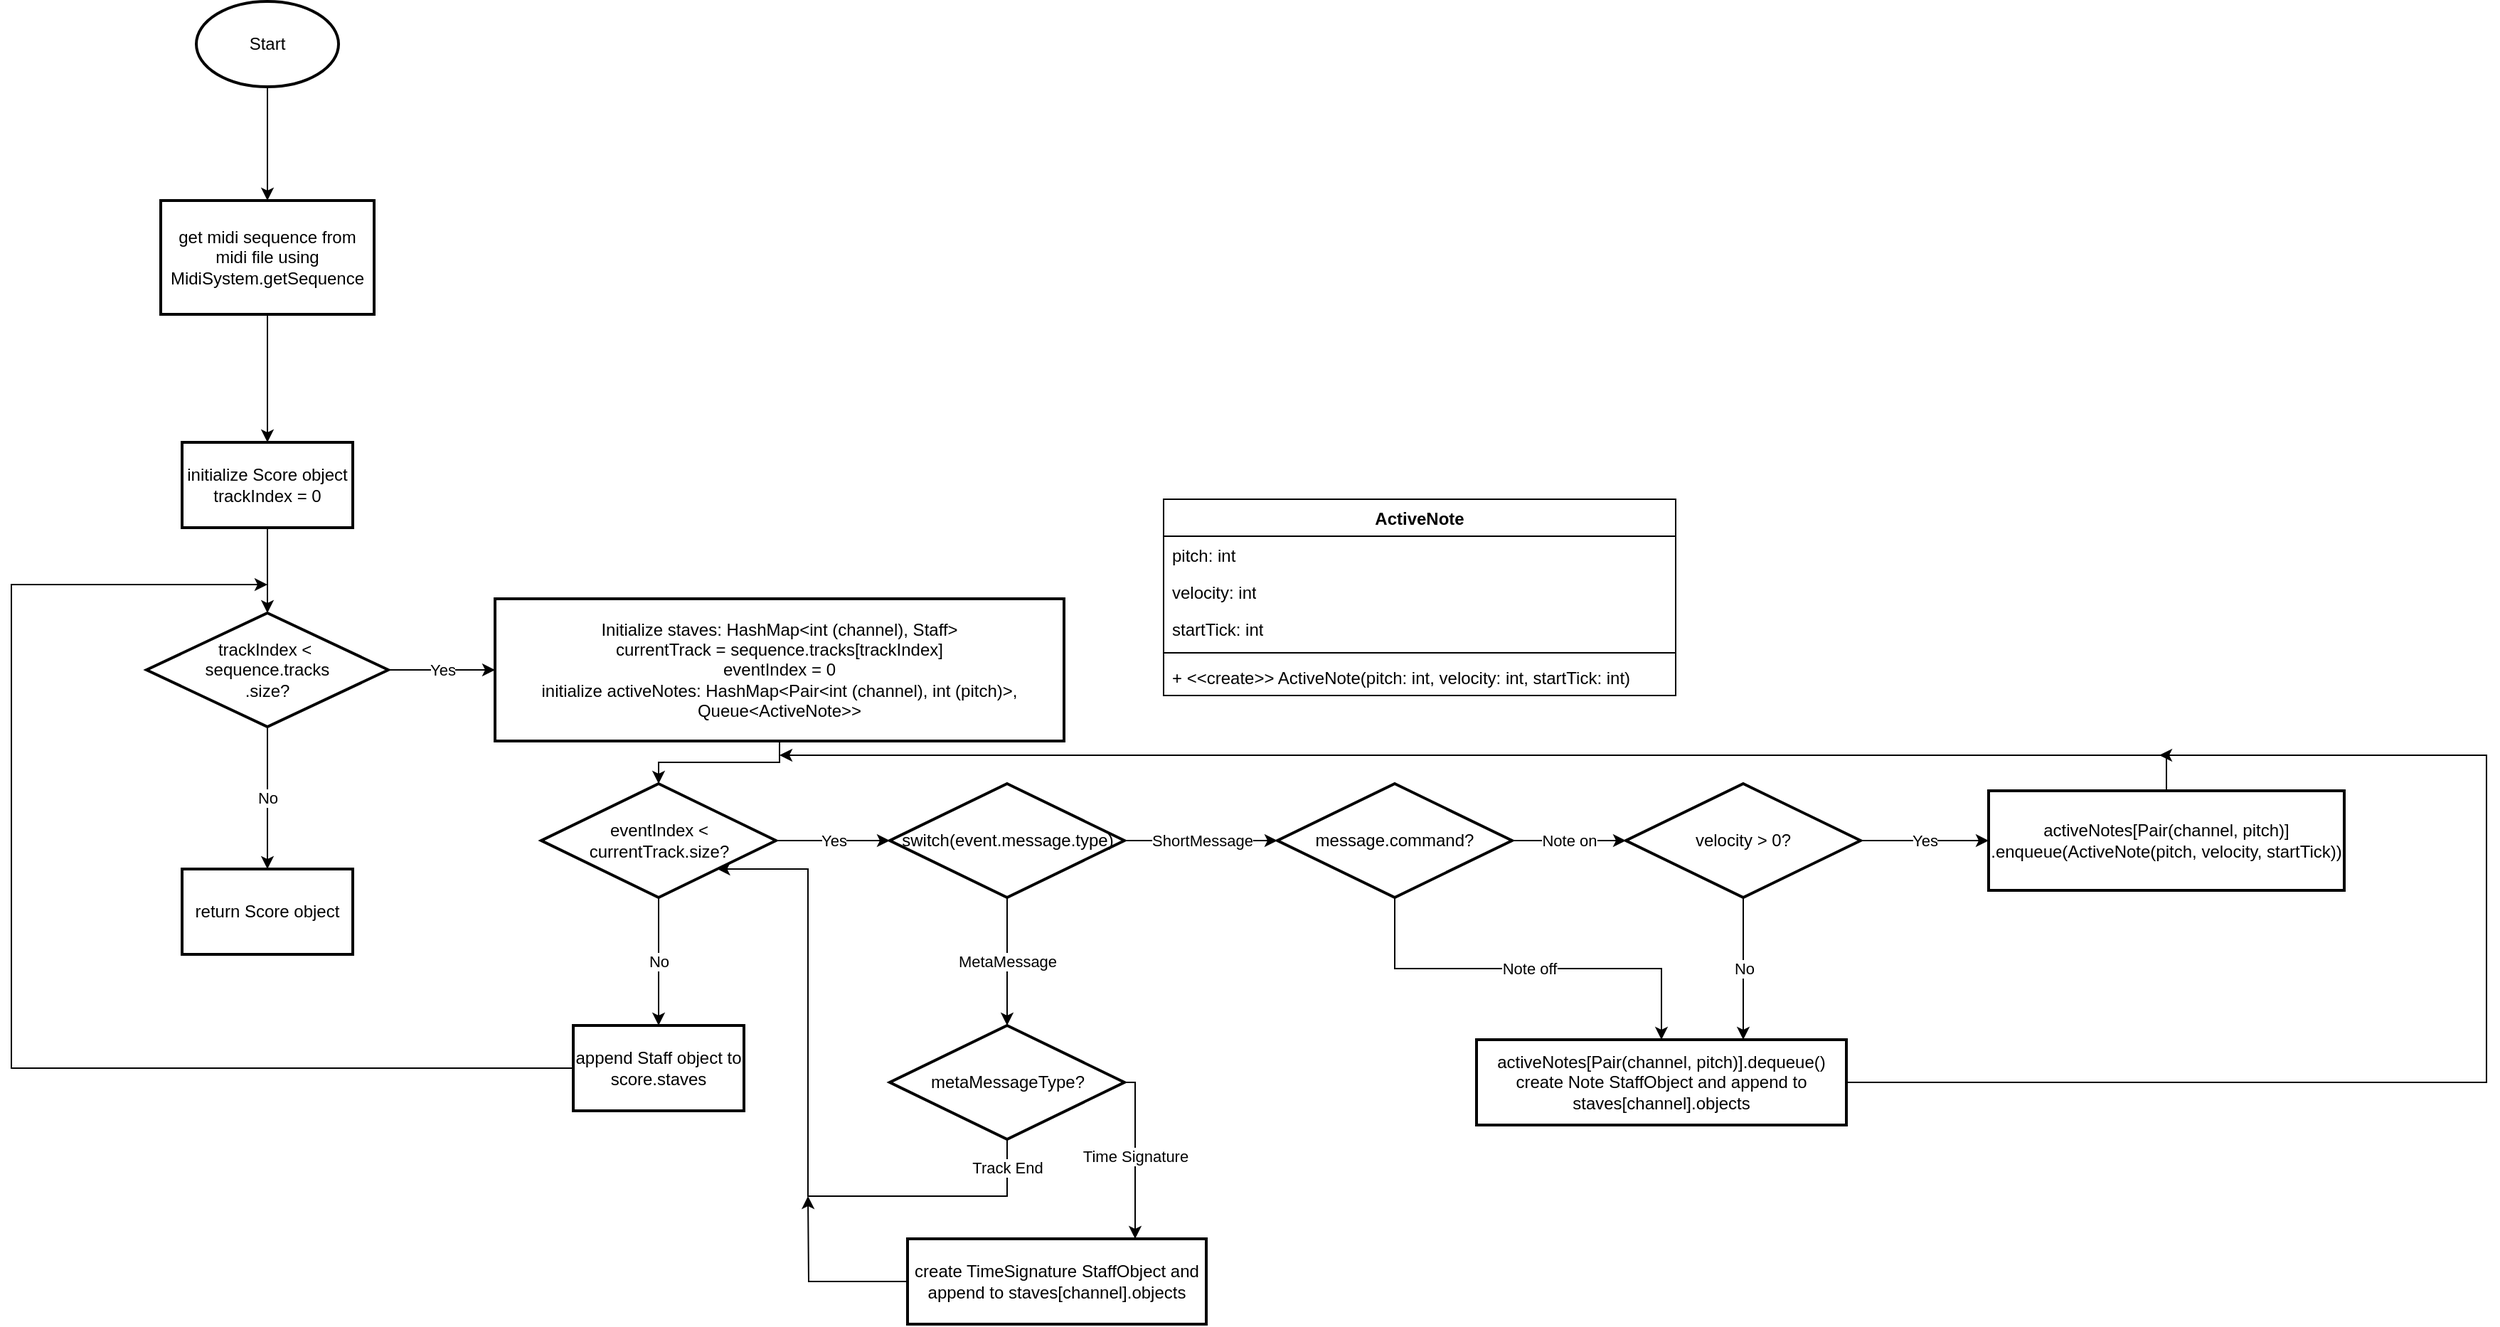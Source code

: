 <mxfile version="28.2.1">
  <diagram name="Page-1" id="5Wd0EeElhCvHtOv3X3lm">
    <mxGraphModel dx="1306" dy="905" grid="1" gridSize="10" guides="1" tooltips="1" connect="1" arrows="1" fold="1" page="0" pageScale="1" pageWidth="850" pageHeight="1100" math="0" shadow="0">
      <root>
        <mxCell id="0" />
        <mxCell id="1" parent="0" />
        <mxCell id="IaMV2PV-vSsLoISrMVWB-3" value="" style="edgeStyle=orthogonalEdgeStyle;rounded=0;orthogonalLoop=1;jettySize=auto;html=1;" parent="1" source="IaMV2PV-vSsLoISrMVWB-1" target="IaMV2PV-vSsLoISrMVWB-2" edge="1">
          <mxGeometry relative="1" as="geometry" />
        </mxCell>
        <mxCell id="IaMV2PV-vSsLoISrMVWB-1" value="Start" style="strokeWidth=2;html=1;shape=mxgraph.flowchart.start_1;whiteSpace=wrap;" parent="1" vertex="1">
          <mxGeometry x="390" y="90" width="100" height="60" as="geometry" />
        </mxCell>
        <mxCell id="IaMV2PV-vSsLoISrMVWB-7" value="" style="edgeStyle=orthogonalEdgeStyle;rounded=0;orthogonalLoop=1;jettySize=auto;html=1;" parent="1" source="IaMV2PV-vSsLoISrMVWB-2" target="IaMV2PV-vSsLoISrMVWB-6" edge="1">
          <mxGeometry relative="1" as="geometry" />
        </mxCell>
        <mxCell id="IaMV2PV-vSsLoISrMVWB-2" value="get midi sequence from midi file using MidiSystem.getSequence" style="whiteSpace=wrap;html=1;strokeWidth=2;" parent="1" vertex="1">
          <mxGeometry x="365" y="230" width="150" height="80" as="geometry" />
        </mxCell>
        <mxCell id="IaMV2PV-vSsLoISrMVWB-9" value="" style="edgeStyle=orthogonalEdgeStyle;rounded=0;orthogonalLoop=1;jettySize=auto;html=1;" parent="1" source="IaMV2PV-vSsLoISrMVWB-6" target="IaMV2PV-vSsLoISrMVWB-8" edge="1">
          <mxGeometry relative="1" as="geometry" />
        </mxCell>
        <mxCell id="IaMV2PV-vSsLoISrMVWB-6" value="&lt;div&gt;initialize Score object trackIndex = 0&lt;br&gt;&lt;/div&gt;" style="whiteSpace=wrap;html=1;strokeWidth=2;" parent="1" vertex="1">
          <mxGeometry x="380" y="400" width="120" height="60" as="geometry" />
        </mxCell>
        <mxCell id="IaMV2PV-vSsLoISrMVWB-11" value="Yes" style="edgeStyle=orthogonalEdgeStyle;rounded=0;orthogonalLoop=1;jettySize=auto;html=1;" parent="1" source="IaMV2PV-vSsLoISrMVWB-8" target="IaMV2PV-vSsLoISrMVWB-10" edge="1">
          <mxGeometry relative="1" as="geometry" />
        </mxCell>
        <mxCell id="IaMV2PV-vSsLoISrMVWB-13" value="No" style="edgeStyle=orthogonalEdgeStyle;rounded=0;orthogonalLoop=1;jettySize=auto;html=1;" parent="1" source="IaMV2PV-vSsLoISrMVWB-8" target="IaMV2PV-vSsLoISrMVWB-12" edge="1">
          <mxGeometry relative="1" as="geometry" />
        </mxCell>
        <mxCell id="IaMV2PV-vSsLoISrMVWB-8" value="trackIndex &amp;lt;&amp;nbsp;&lt;div&gt;sequence.tracks&lt;div&gt;.size?&lt;/div&gt;&lt;/div&gt;" style="rhombus;whiteSpace=wrap;html=1;strokeWidth=2;" parent="1" vertex="1">
          <mxGeometry x="355" y="520" width="170" height="80" as="geometry" />
        </mxCell>
        <mxCell id="IaMV2PV-vSsLoISrMVWB-15" value="" style="edgeStyle=orthogonalEdgeStyle;rounded=0;orthogonalLoop=1;jettySize=auto;html=1;" parent="1" source="IaMV2PV-vSsLoISrMVWB-10" target="IaMV2PV-vSsLoISrMVWB-14" edge="1">
          <mxGeometry relative="1" as="geometry">
            <Array as="points">
              <mxPoint x="800" y="625" />
              <mxPoint x="715" y="625" />
            </Array>
          </mxGeometry>
        </mxCell>
        <mxCell id="IaMV2PV-vSsLoISrMVWB-10" value="Initialize staves: HashMap&amp;lt;int (channel), Staff&amp;gt;&lt;div&gt;&lt;div&gt;&lt;div&gt;currentTrack = sequence.tracks[trackIndex]&lt;br&gt;&lt;div&gt;eventIndex = 0&lt;/div&gt;&lt;/div&gt;&lt;div&gt;initialize activeNotes: HashMap&amp;lt;Pair&amp;lt;int (channel), int (pitch)&amp;gt;, Queue&amp;lt;ActiveNote&amp;gt;&amp;gt;&lt;/div&gt;&lt;/div&gt;&lt;/div&gt;" style="whiteSpace=wrap;html=1;strokeWidth=2;" parent="1" vertex="1">
          <mxGeometry x="600" y="510" width="400" height="100" as="geometry" />
        </mxCell>
        <mxCell id="IaMV2PV-vSsLoISrMVWB-12" value="return Score object" style="whiteSpace=wrap;html=1;strokeWidth=2;" parent="1" vertex="1">
          <mxGeometry x="380" y="700" width="120" height="60" as="geometry" />
        </mxCell>
        <mxCell id="IaMV2PV-vSsLoISrMVWB-19" value="No" style="edgeStyle=orthogonalEdgeStyle;rounded=0;orthogonalLoop=1;jettySize=auto;html=1;" parent="1" source="IaMV2PV-vSsLoISrMVWB-14" target="IaMV2PV-vSsLoISrMVWB-18" edge="1">
          <mxGeometry relative="1" as="geometry" />
        </mxCell>
        <mxCell id="IaMV2PV-vSsLoISrMVWB-21" value="Yes" style="edgeStyle=orthogonalEdgeStyle;rounded=0;orthogonalLoop=1;jettySize=auto;html=1;" parent="1" source="IaMV2PV-vSsLoISrMVWB-14" target="IaMV2PV-vSsLoISrMVWB-20" edge="1">
          <mxGeometry relative="1" as="geometry" />
        </mxCell>
        <mxCell id="IaMV2PV-vSsLoISrMVWB-14" value="eventIndex &amp;lt; currentTrack.size?" style="rhombus;whiteSpace=wrap;html=1;strokeWidth=2;" parent="1" vertex="1">
          <mxGeometry x="632.5" y="640" width="165" height="80" as="geometry" />
        </mxCell>
        <mxCell id="IaMV2PV-vSsLoISrMVWB-22" style="edgeStyle=orthogonalEdgeStyle;rounded=0;orthogonalLoop=1;jettySize=auto;html=1;" parent="1" source="IaMV2PV-vSsLoISrMVWB-18" edge="1">
          <mxGeometry relative="1" as="geometry">
            <mxPoint x="440" y="500" as="targetPoint" />
            <Array as="points">
              <mxPoint x="260" y="840" />
              <mxPoint x="260" y="500" />
              <mxPoint x="440" y="500" />
            </Array>
          </mxGeometry>
        </mxCell>
        <mxCell id="IaMV2PV-vSsLoISrMVWB-18" value="append Staff object to score.staves" style="whiteSpace=wrap;html=1;strokeWidth=2;" parent="1" vertex="1">
          <mxGeometry x="655" y="810" width="120" height="60" as="geometry" />
        </mxCell>
        <mxCell id="IaMV2PV-vSsLoISrMVWB-31" value="ShortMessage" style="edgeStyle=orthogonalEdgeStyle;rounded=0;orthogonalLoop=1;jettySize=auto;html=1;" parent="1" source="IaMV2PV-vSsLoISrMVWB-20" target="IaMV2PV-vSsLoISrMVWB-30" edge="1">
          <mxGeometry relative="1" as="geometry" />
        </mxCell>
        <mxCell id="IaMV2PV-vSsLoISrMVWB-33" value="MetaMessage" style="edgeStyle=orthogonalEdgeStyle;rounded=0;orthogonalLoop=1;jettySize=auto;html=1;" parent="1" source="IaMV2PV-vSsLoISrMVWB-20" target="IaMV2PV-vSsLoISrMVWB-32" edge="1">
          <mxGeometry relative="1" as="geometry" />
        </mxCell>
        <mxCell id="IaMV2PV-vSsLoISrMVWB-20" value="&lt;div&gt;switch(event.message.type)&lt;/div&gt;" style="rhombus;whiteSpace=wrap;html=1;strokeWidth=2;" parent="1" vertex="1">
          <mxGeometry x="877.5" y="640" width="165" height="80" as="geometry" />
        </mxCell>
        <mxCell id="IaMV2PV-vSsLoISrMVWB-35" value="Note on" style="edgeStyle=orthogonalEdgeStyle;rounded=0;orthogonalLoop=1;jettySize=auto;html=1;" parent="1" source="IaMV2PV-vSsLoISrMVWB-30" target="IaMV2PV-vSsLoISrMVWB-34" edge="1">
          <mxGeometry relative="1" as="geometry" />
        </mxCell>
        <mxCell id="IaMV2PV-vSsLoISrMVWB-39" value="Note off" style="edgeStyle=orthogonalEdgeStyle;rounded=0;orthogonalLoop=1;jettySize=auto;html=1;" parent="1" source="IaMV2PV-vSsLoISrMVWB-30" target="IaMV2PV-vSsLoISrMVWB-38" edge="1">
          <mxGeometry relative="1" as="geometry" />
        </mxCell>
        <mxCell id="IaMV2PV-vSsLoISrMVWB-30" value="&lt;div&gt;message.command?&lt;/div&gt;" style="rhombus;whiteSpace=wrap;html=1;strokeWidth=2;" parent="1" vertex="1">
          <mxGeometry x="1150" y="640" width="165" height="80" as="geometry" />
        </mxCell>
        <mxCell id="eBD02ZSu1VXTSY3I5ScI-7" value="Track End" style="edgeStyle=orthogonalEdgeStyle;rounded=0;orthogonalLoop=1;jettySize=auto;html=1;" edge="1" parent="1" source="IaMV2PV-vSsLoISrMVWB-32" target="IaMV2PV-vSsLoISrMVWB-14">
          <mxGeometry x="-0.915" relative="1" as="geometry">
            <mxPoint x="840" y="790" as="targetPoint" />
            <Array as="points">
              <mxPoint x="960" y="930" />
              <mxPoint x="820" y="930" />
              <mxPoint x="820" y="700" />
            </Array>
            <mxPoint as="offset" />
          </mxGeometry>
        </mxCell>
        <mxCell id="eBD02ZSu1VXTSY3I5ScI-9" value="Time Signature" style="edgeStyle=orthogonalEdgeStyle;rounded=0;orthogonalLoop=1;jettySize=auto;html=1;" edge="1" parent="1" source="IaMV2PV-vSsLoISrMVWB-32" target="eBD02ZSu1VXTSY3I5ScI-8">
          <mxGeometry relative="1" as="geometry">
            <Array as="points">
              <mxPoint x="1050" y="850" />
            </Array>
          </mxGeometry>
        </mxCell>
        <mxCell id="IaMV2PV-vSsLoISrMVWB-32" value="&lt;div&gt;metaMessageType?&lt;/div&gt;" style="rhombus;whiteSpace=wrap;html=1;strokeWidth=2;" parent="1" vertex="1">
          <mxGeometry x="877.5" y="810" width="165" height="80" as="geometry" />
        </mxCell>
        <mxCell id="IaMV2PV-vSsLoISrMVWB-37" value="Yes" style="edgeStyle=orthogonalEdgeStyle;rounded=0;orthogonalLoop=1;jettySize=auto;html=1;" parent="1" source="IaMV2PV-vSsLoISrMVWB-34" target="IaMV2PV-vSsLoISrMVWB-36" edge="1">
          <mxGeometry relative="1" as="geometry" />
        </mxCell>
        <mxCell id="IaMV2PV-vSsLoISrMVWB-34" value="&lt;div&gt;velocity &amp;gt; 0?&lt;/div&gt;" style="rhombus;whiteSpace=wrap;html=1;strokeWidth=2;" parent="1" vertex="1">
          <mxGeometry x="1395" y="640" width="165" height="80" as="geometry" />
        </mxCell>
        <mxCell id="eBD02ZSu1VXTSY3I5ScI-2" style="edgeStyle=orthogonalEdgeStyle;rounded=0;orthogonalLoop=1;jettySize=auto;html=1;" edge="1" parent="1" source="IaMV2PV-vSsLoISrMVWB-36">
          <mxGeometry relative="1" as="geometry">
            <mxPoint x="800" y="620" as="targetPoint" />
            <Array as="points">
              <mxPoint x="1775" y="620" />
            </Array>
          </mxGeometry>
        </mxCell>
        <mxCell id="IaMV2PV-vSsLoISrMVWB-36" value="activeNotes[Pair(channel, pitch)]&lt;div&gt;.enqueue(ActiveNote(pitch, velocity, startTick))&lt;/div&gt;" style="whiteSpace=wrap;html=1;strokeWidth=2;" parent="1" vertex="1">
          <mxGeometry x="1650" y="645" width="250" height="70" as="geometry" />
        </mxCell>
        <mxCell id="eBD02ZSu1VXTSY3I5ScI-3" style="edgeStyle=orthogonalEdgeStyle;rounded=0;orthogonalLoop=1;jettySize=auto;html=1;" edge="1" parent="1" source="IaMV2PV-vSsLoISrMVWB-38">
          <mxGeometry relative="1" as="geometry">
            <mxPoint x="1770" y="620" as="targetPoint" />
            <Array as="points">
              <mxPoint x="2000" y="850" />
              <mxPoint x="2000" y="620" />
            </Array>
          </mxGeometry>
        </mxCell>
        <mxCell id="IaMV2PV-vSsLoISrMVWB-38" value="activeNotes[Pair(channel, pitch)].dequeue()&lt;div&gt;create Note StaffObject and append to staves[channel].objects&lt;/div&gt;" style="whiteSpace=wrap;html=1;strokeWidth=2;" parent="1" vertex="1">
          <mxGeometry x="1290" y="820" width="260" height="60" as="geometry" />
        </mxCell>
        <mxCell id="IaMV2PV-vSsLoISrMVWB-40" value="No" style="edgeStyle=orthogonalEdgeStyle;rounded=0;orthogonalLoop=1;jettySize=auto;html=1;" parent="1" source="IaMV2PV-vSsLoISrMVWB-34" target="IaMV2PV-vSsLoISrMVWB-38" edge="1">
          <mxGeometry relative="1" as="geometry">
            <Array as="points">
              <mxPoint x="1478" y="840" />
            </Array>
          </mxGeometry>
        </mxCell>
        <mxCell id="IaMV2PV-vSsLoISrMVWB-41" value="ActiveNote" style="swimlane;fontStyle=1;align=center;verticalAlign=top;childLayout=stackLayout;horizontal=1;startSize=26;horizontalStack=0;resizeParent=1;resizeParentMax=0;resizeLast=0;collapsible=1;marginBottom=0;whiteSpace=wrap;html=1;" parent="1" vertex="1">
          <mxGeometry x="1070" y="440" width="360" height="138" as="geometry" />
        </mxCell>
        <mxCell id="IaMV2PV-vSsLoISrMVWB-42" value="pitch: int" style="text;strokeColor=none;fillColor=none;align=left;verticalAlign=top;spacingLeft=4;spacingRight=4;overflow=hidden;rotatable=0;points=[[0,0.5],[1,0.5]];portConstraint=eastwest;whiteSpace=wrap;html=1;" parent="IaMV2PV-vSsLoISrMVWB-41" vertex="1">
          <mxGeometry y="26" width="360" height="26" as="geometry" />
        </mxCell>
        <mxCell id="IaMV2PV-vSsLoISrMVWB-45" value="velocity: int" style="text;strokeColor=none;fillColor=none;align=left;verticalAlign=top;spacingLeft=4;spacingRight=4;overflow=hidden;rotatable=0;points=[[0,0.5],[1,0.5]];portConstraint=eastwest;whiteSpace=wrap;html=1;" parent="IaMV2PV-vSsLoISrMVWB-41" vertex="1">
          <mxGeometry y="52" width="360" height="26" as="geometry" />
        </mxCell>
        <mxCell id="IaMV2PV-vSsLoISrMVWB-46" value="startTick: int" style="text;strokeColor=none;fillColor=none;align=left;verticalAlign=top;spacingLeft=4;spacingRight=4;overflow=hidden;rotatable=0;points=[[0,0.5],[1,0.5]];portConstraint=eastwest;whiteSpace=wrap;html=1;" parent="IaMV2PV-vSsLoISrMVWB-41" vertex="1">
          <mxGeometry y="78" width="360" height="26" as="geometry" />
        </mxCell>
        <mxCell id="IaMV2PV-vSsLoISrMVWB-43" value="" style="line;strokeWidth=1;fillColor=none;align=left;verticalAlign=middle;spacingTop=-1;spacingLeft=3;spacingRight=3;rotatable=0;labelPosition=right;points=[];portConstraint=eastwest;strokeColor=inherit;" parent="IaMV2PV-vSsLoISrMVWB-41" vertex="1">
          <mxGeometry y="104" width="360" height="8" as="geometry" />
        </mxCell>
        <mxCell id="IaMV2PV-vSsLoISrMVWB-44" value="+ &amp;lt;&amp;lt;create&amp;gt;&amp;gt; ActiveNote(pitch: int, velocity: int, startTick: int)" style="text;strokeColor=none;fillColor=none;align=left;verticalAlign=top;spacingLeft=4;spacingRight=4;overflow=hidden;rotatable=0;points=[[0,0.5],[1,0.5]];portConstraint=eastwest;whiteSpace=wrap;html=1;" parent="IaMV2PV-vSsLoISrMVWB-41" vertex="1">
          <mxGeometry y="112" width="360" height="26" as="geometry" />
        </mxCell>
        <mxCell id="eBD02ZSu1VXTSY3I5ScI-10" style="edgeStyle=orthogonalEdgeStyle;rounded=0;orthogonalLoop=1;jettySize=auto;html=1;" edge="1" parent="1" source="eBD02ZSu1VXTSY3I5ScI-8">
          <mxGeometry relative="1" as="geometry">
            <mxPoint x="820" y="930.0" as="targetPoint" />
          </mxGeometry>
        </mxCell>
        <mxCell id="eBD02ZSu1VXTSY3I5ScI-8" value="create TimeSignature StaffObject and append to staves[channel].objects" style="whiteSpace=wrap;html=1;strokeWidth=2;" vertex="1" parent="1">
          <mxGeometry x="890" y="960" width="210" height="60" as="geometry" />
        </mxCell>
      </root>
    </mxGraphModel>
  </diagram>
</mxfile>
